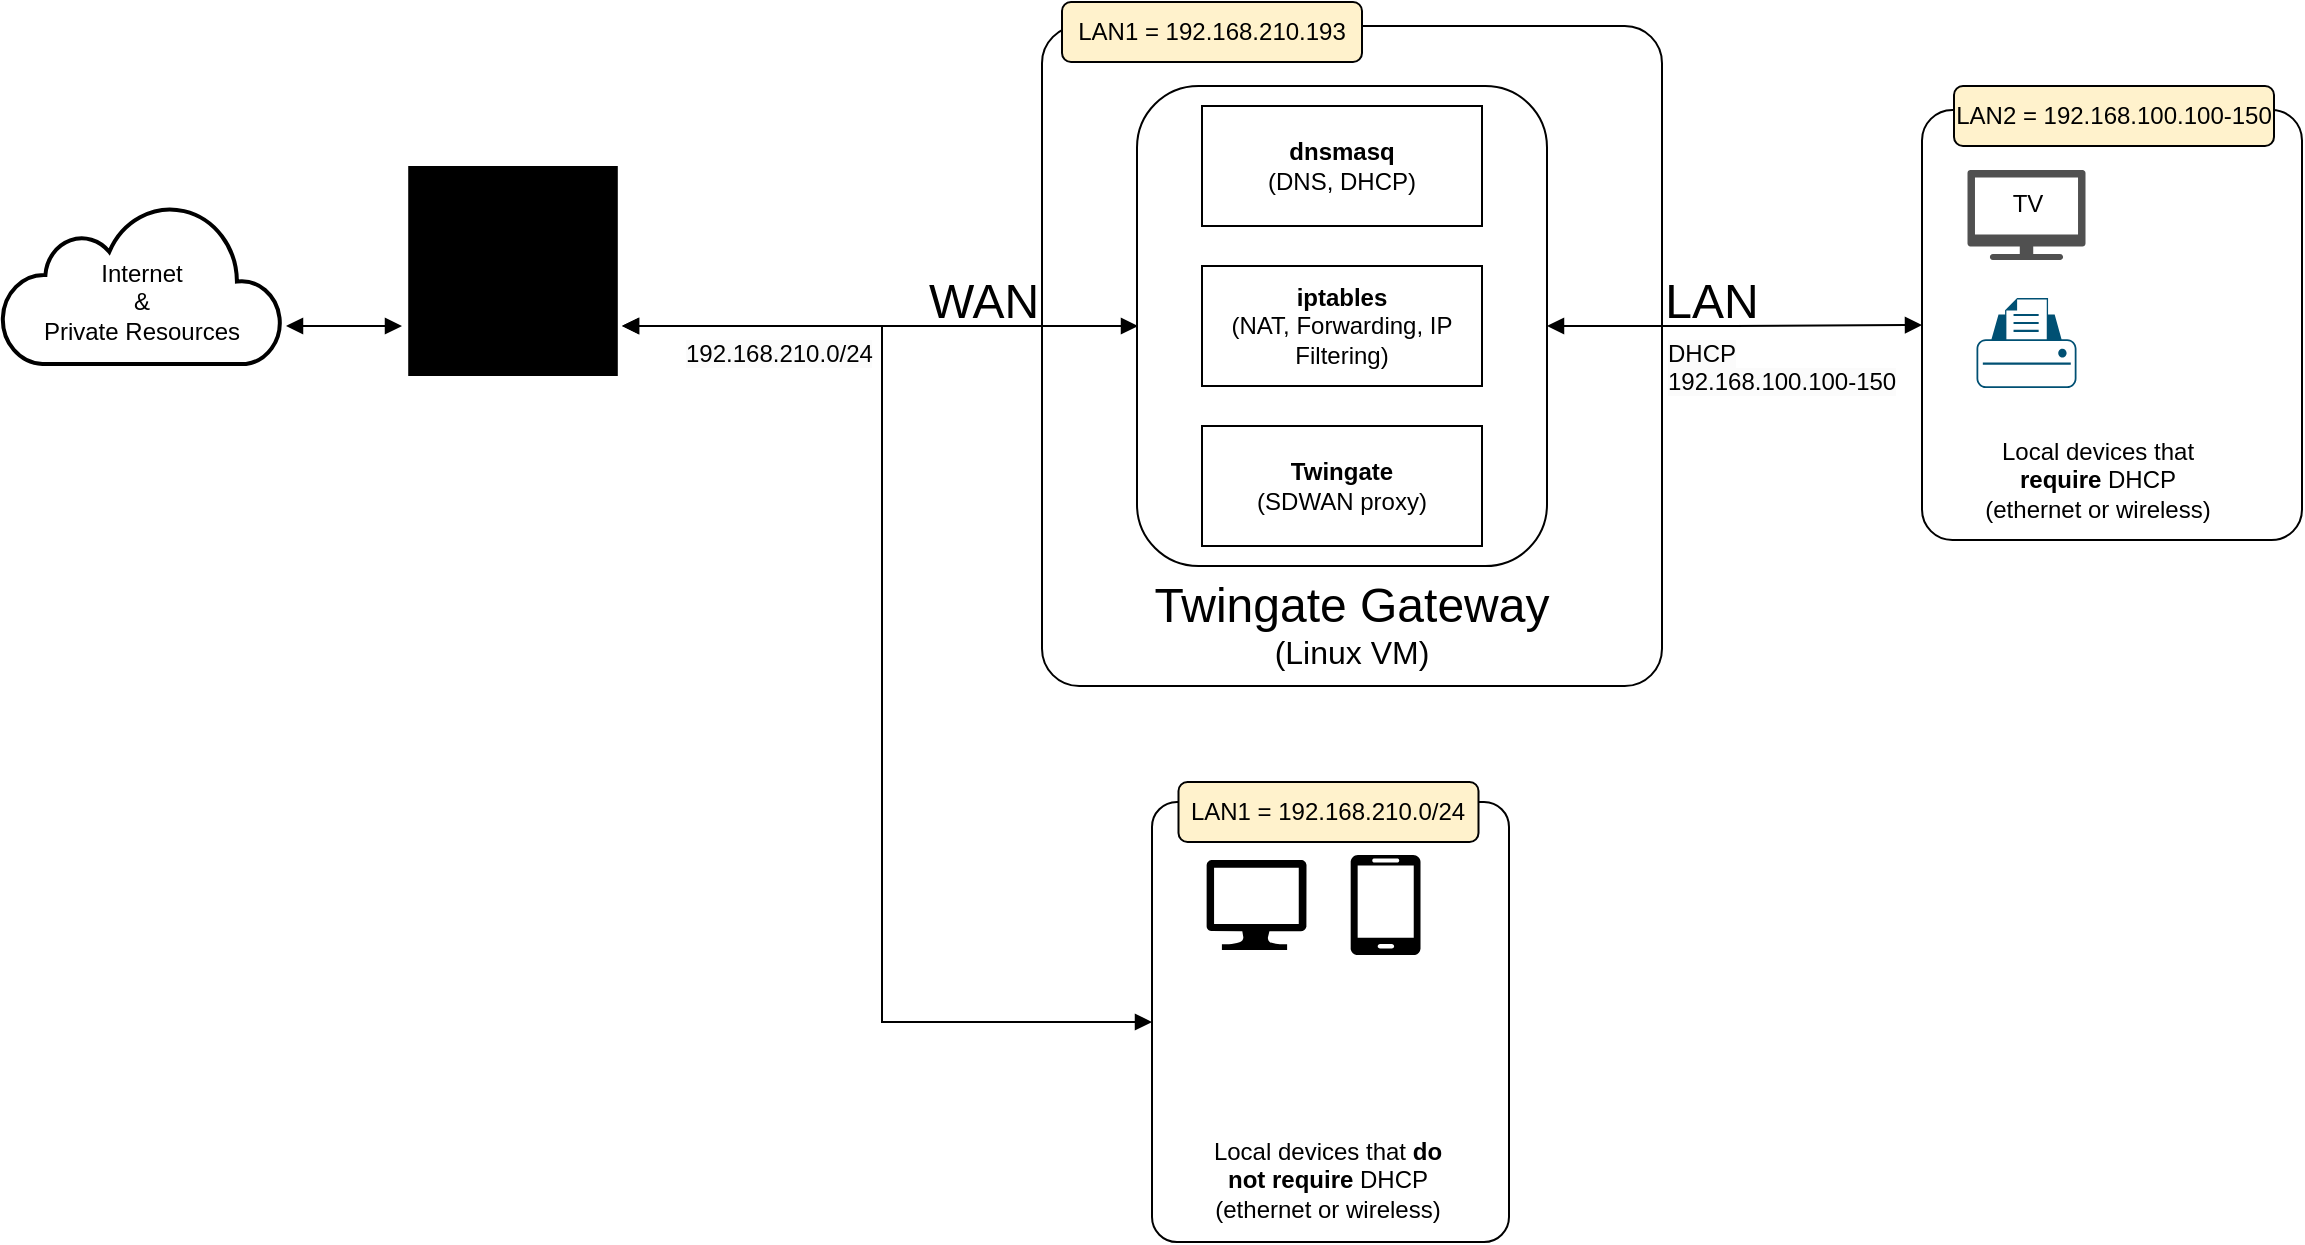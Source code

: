 <mxfile version="26.2.14">
  <diagram name="Page-1" id="nWlHqvV7eh-pWw9LbKS5">
    <mxGraphModel dx="1923" dy="486" grid="1" gridSize="10" guides="1" tooltips="1" connect="1" arrows="1" fold="1" page="1" pageScale="1" pageWidth="1100" pageHeight="850" math="0" shadow="0">
      <root>
        <mxCell id="0" />
        <mxCell id="1" parent="0" />
        <mxCell id="H5pKfm3FKRlipIxC1Xya-1" value="" style="rounded=1;whiteSpace=wrap;html=1;arcSize=8;" parent="1" vertex="1">
          <mxGeometry x="610" y="832" width="190" height="215" as="geometry" />
        </mxCell>
        <mxCell id="H5pKfm3FKRlipIxC1Xya-2" value="" style="rounded=1;whiteSpace=wrap;html=1;arcSize=6;" parent="1" vertex="1">
          <mxGeometry x="170" y="790" width="310" height="330" as="geometry" />
        </mxCell>
        <mxCell id="H5pKfm3FKRlipIxC1Xya-3" style="edgeStyle=orthogonalEdgeStyle;rounded=0;orthogonalLoop=1;jettySize=auto;html=1;startArrow=block;startFill=1;endArrow=block;endFill=1;" parent="1" edge="1">
          <mxGeometry relative="1" as="geometry">
            <mxPoint x="218" y="940" as="sourcePoint" />
            <mxPoint x="-40" y="940" as="targetPoint" />
          </mxGeometry>
        </mxCell>
        <mxCell id="H5pKfm3FKRlipIxC1Xya-4" style="edgeStyle=orthogonalEdgeStyle;rounded=0;orthogonalLoop=1;jettySize=auto;html=1;exitX=1;exitY=0.5;exitDx=0;exitDy=0;entryX=0;entryY=0.5;entryDx=0;entryDy=0;startArrow=block;startFill=1;endArrow=block;endFill=1;" parent="1" source="H5pKfm3FKRlipIxC1Xya-5" target="H5pKfm3FKRlipIxC1Xya-1" edge="1">
          <mxGeometry relative="1" as="geometry">
            <mxPoint x="570" y="940" as="targetPoint" />
          </mxGeometry>
        </mxCell>
        <mxCell id="H5pKfm3FKRlipIxC1Xya-5" value="" style="rounded=1;whiteSpace=wrap;html=1;" parent="1" vertex="1">
          <mxGeometry x="217.5" y="820" width="205" height="240" as="geometry" />
        </mxCell>
        <mxCell id="H5pKfm3FKRlipIxC1Xya-6" value="&lt;b&gt;dnsmasq&lt;/b&gt;&lt;div&gt;(DNS, DHCP)&lt;/div&gt;" style="shape=rectangle;whiteSpace=wrap;html=1;" parent="1" vertex="1">
          <mxGeometry x="250" y="830" width="140" height="60" as="geometry" />
        </mxCell>
        <mxCell id="H5pKfm3FKRlipIxC1Xya-7" value="&lt;b&gt;iptables&lt;/b&gt;&lt;div&gt;(NAT, Forwarding, IP Filtering)&lt;/div&gt;" style="shape=rectangle;whiteSpace=wrap;html=1;" parent="1" vertex="1">
          <mxGeometry x="250" y="910" width="140" height="60" as="geometry" />
        </mxCell>
        <mxCell id="H5pKfm3FKRlipIxC1Xya-8" value="&lt;b&gt;Twingate&lt;/b&gt;&lt;div&gt;(SDWAN proxy)&lt;/div&gt;" style="shape=rectangle;whiteSpace=wrap;html=1;" parent="1" vertex="1">
          <mxGeometry x="250" y="990" width="140" height="60" as="geometry" />
        </mxCell>
        <mxCell id="H5pKfm3FKRlipIxC1Xya-9" value="&lt;span style=&quot;background-color: initial;&quot;&gt;LAN1 = 192.168.210.193&lt;/span&gt;" style="rounded=1;whiteSpace=wrap;html=1;fillColor=#FFF2CC;" parent="1" vertex="1">
          <mxGeometry x="180" y="778" width="150" height="30" as="geometry" />
        </mxCell>
        <mxCell id="H5pKfm3FKRlipIxC1Xya-10" value="&lt;font style=&quot;font-size: 24px;&quot;&gt;Twingate Gateway&lt;/font&gt;&lt;div&gt;&lt;font style=&quot;font-size: 16px;&quot;&gt;(Linux VM)&lt;/font&gt;&lt;/div&gt;" style="text;html=1;align=center;verticalAlign=middle;whiteSpace=wrap;rounded=0;" parent="1" vertex="1">
          <mxGeometry x="225" y="1054" width="200" height="70" as="geometry" />
        </mxCell>
        <mxCell id="H5pKfm3FKRlipIxC1Xya-11" value="&lt;font style=&quot;font-size: 24px;&quot;&gt;WAN&lt;/font&gt;" style="text;html=1;align=center;verticalAlign=middle;whiteSpace=wrap;rounded=0;" parent="1" vertex="1">
          <mxGeometry x="101" y="908" width="80" height="40" as="geometry" />
        </mxCell>
        <mxCell id="H5pKfm3FKRlipIxC1Xya-12" value="&lt;font style=&quot;font-size: 24px;&quot;&gt;LAN&lt;/font&gt;" style="text;html=1;align=center;verticalAlign=middle;whiteSpace=wrap;rounded=0;" parent="1" vertex="1">
          <mxGeometry x="465" y="908" width="80" height="40" as="geometry" />
        </mxCell>
        <mxCell id="H5pKfm3FKRlipIxC1Xya-13" value="" style="group" parent="1" vertex="1" connectable="0">
          <mxGeometry x="-350" y="879" width="140" height="80" as="geometry" />
        </mxCell>
        <mxCell id="H5pKfm3FKRlipIxC1Xya-14" value="" style="html=1;verticalLabelPosition=bottom;align=center;labelBackgroundColor=#ffffff;verticalAlign=top;strokeWidth=2;strokeColor=#000000;shadow=0;dashed=0;shape=mxgraph.ios7.icons.cloud;" parent="H5pKfm3FKRlipIxC1Xya-13" vertex="1">
          <mxGeometry width="140" height="80" as="geometry" />
        </mxCell>
        <mxCell id="H5pKfm3FKRlipIxC1Xya-15" value="Internet&lt;div&gt;&amp;amp;&lt;br&gt;&lt;div&gt;Private Resources&lt;/div&gt;&lt;/div&gt;" style="text;html=1;align=center;verticalAlign=middle;whiteSpace=wrap;rounded=0;" parent="H5pKfm3FKRlipIxC1Xya-13" vertex="1">
          <mxGeometry x="15" y="34" width="110" height="30" as="geometry" />
        </mxCell>
        <mxCell id="H5pKfm3FKRlipIxC1Xya-16" value="" style="points=[[0.22,0.185,0],[0.5,0,0],[0.78,0.185,0],[0.975,0.49,0],[1,0.73,0],[0.975,0.97,0],[0.5,1,0],[0.025,0.97,0],[0,0.73,0],[0.025,0.49,0]];verticalLabelPosition=bottom;sketch=0;html=1;verticalAlign=top;aspect=fixed;align=center;pointerEvents=1;shape=mxgraph.cisco19.printer;fillColor=#005073;strokeColor=none;" parent="1" vertex="1">
          <mxGeometry x="637.25" y="926" width="50" height="45" as="geometry" />
        </mxCell>
        <mxCell id="H5pKfm3FKRlipIxC1Xya-17" value="" style="sketch=0;pointerEvents=1;shadow=0;dashed=0;html=1;strokeColor=none;fillColor=#505050;labelPosition=center;verticalLabelPosition=bottom;verticalAlign=top;outlineConnect=0;align=center;shape=mxgraph.office.devices.tv;" parent="1" vertex="1">
          <mxGeometry x="632.75" y="862" width="59" height="45" as="geometry" />
        </mxCell>
        <mxCell id="H5pKfm3FKRlipIxC1Xya-18" value="" style="shape=image;html=1;verticalAlign=top;verticalLabelPosition=bottom;labelBackgroundColor=#ffffff;imageAspect=0;aspect=fixed;image=https://cdn1.iconfinder.com/data/icons/ionicons-fill-vol-2/512/logo-xbox-128.png" parent="1" vertex="1">
          <mxGeometry x="711.25" y="919.5" width="58" height="58" as="geometry" />
        </mxCell>
        <mxCell id="H5pKfm3FKRlipIxC1Xya-19" value="" style="shape=image;html=1;verticalAlign=top;verticalLabelPosition=bottom;labelBackgroundColor=#ffffff;imageAspect=0;aspect=fixed;image=https://cdn4.iconfinder.com/data/icons/miu-black-social-2/60/playstation-128.png" parent="1" vertex="1">
          <mxGeometry x="712.75" y="857" width="55" height="55" as="geometry" />
        </mxCell>
        <mxCell id="H5pKfm3FKRlipIxC1Xya-20" value="TV" style="text;html=1;align=center;verticalAlign=middle;whiteSpace=wrap;rounded=0;" parent="1" vertex="1">
          <mxGeometry x="632.75" y="864" width="60" height="30" as="geometry" />
        </mxCell>
        <mxCell id="H5pKfm3FKRlipIxC1Xya-21" value="Local devices that &lt;b&gt;require&lt;/b&gt; DHCP&lt;div&gt;(ethernet or wireless)&lt;/div&gt;" style="text;html=1;align=center;verticalAlign=middle;whiteSpace=wrap;rounded=0;" parent="1" vertex="1">
          <mxGeometry x="637.25" y="987" width="122" height="60" as="geometry" />
        </mxCell>
        <mxCell id="H5pKfm3FKRlipIxC1Xya-22" value="" style="rounded=1;whiteSpace=wrap;html=1;arcSize=7;" parent="1" vertex="1">
          <mxGeometry x="225" y="1178" width="178.5" height="220" as="geometry" />
        </mxCell>
        <mxCell id="H5pKfm3FKRlipIxC1Xya-23" value="Local devices that &lt;b&gt;do not&amp;nbsp;require&lt;/b&gt; DHCP&lt;div&gt;(ethernet or wireless)&lt;/div&gt;" style="text;html=1;align=center;verticalAlign=middle;whiteSpace=wrap;rounded=0;" parent="1" vertex="1">
          <mxGeometry x="252.25" y="1337" width="122" height="60" as="geometry" />
        </mxCell>
        <mxCell id="H5pKfm3FKRlipIxC1Xya-24" value="" style="verticalLabelPosition=bottom;html=1;verticalAlign=top;align=center;strokeColor=none;fillColor=#000000;shape=mxgraph.azure.computer;pointerEvents=1;" parent="1" vertex="1">
          <mxGeometry x="252.25" y="1207" width="50" height="45" as="geometry" />
        </mxCell>
        <mxCell id="H5pKfm3FKRlipIxC1Xya-25" value="" style="verticalLabelPosition=bottom;html=1;verticalAlign=top;align=center;strokeColor=none;fillColor=#000000;shape=mxgraph.azure.mobile;pointerEvents=1;" parent="1" vertex="1">
          <mxGeometry x="324.25" y="1204.5" width="35" height="50" as="geometry" />
        </mxCell>
        <mxCell id="H5pKfm3FKRlipIxC1Xya-26" value="" style="shape=image;html=1;verticalAlign=top;verticalLabelPosition=bottom;labelBackgroundColor=#ffffff;imageAspect=0;aspect=fixed;image=https://cdn1.iconfinder.com/data/icons/fruit-136/64/Fruit_iconfree_Filled_Outline_raspberry-healthy-organic-food-fruit_icon-128.png" parent="1" vertex="1">
          <mxGeometry x="248.25" y="1277" width="58" height="58" as="geometry" />
        </mxCell>
        <mxCell id="H5pKfm3FKRlipIxC1Xya-27" value="" style="endArrow=block;startArrow=block;html=1;rounded=0;exitX=0;exitY=0.5;exitDx=0;exitDy=0;startFill=1;endFill=1;" parent="1" source="H5pKfm3FKRlipIxC1Xya-22" edge="1">
          <mxGeometry width="50" height="50" relative="1" as="geometry">
            <mxPoint x="28" y="1010" as="sourcePoint" />
            <mxPoint x="-40" y="940" as="targetPoint" />
            <Array as="points">
              <mxPoint x="90" y="1288" />
              <mxPoint x="90" y="940" />
            </Array>
          </mxGeometry>
        </mxCell>
        <mxCell id="H5pKfm3FKRlipIxC1Xya-28" value="&lt;div&gt;&lt;span style=&quot;color: rgb(0, 0, 0); font-family: Helvetica; font-size: 12px; font-style: normal; font-variant-ligatures: normal; font-variant-caps: normal; font-weight: 400; letter-spacing: normal; orphans: 2; text-align: center; text-indent: 0px; text-transform: none; widows: 2; word-spacing: 0px; -webkit-text-stroke-width: 0px; white-space: normal; background-color: rgb(251, 251, 251); text-decoration-thickness: initial; text-decoration-style: initial; text-decoration-color: initial; display: inline !important; float: none;&quot;&gt;DHCP&lt;/span&gt;&lt;/div&gt;&lt;div&gt;&lt;span style=&quot;color: rgb(0, 0, 0); font-family: Helvetica; font-size: 12px; font-style: normal; font-variant-ligatures: normal; font-variant-caps: normal; font-weight: 400; letter-spacing: normal; orphans: 2; text-align: center; text-indent: 0px; text-transform: none; widows: 2; word-spacing: 0px; -webkit-text-stroke-width: 0px; white-space: normal; background-color: rgb(251, 251, 251); text-decoration-thickness: initial; text-decoration-style: initial; text-decoration-color: initial; display: inline !important; float: none;&quot;&gt;192.168.100.100-150&lt;/span&gt;&lt;/div&gt;" style="text;whiteSpace=wrap;html=1;" parent="1" vertex="1">
          <mxGeometry x="481.25" y="939.5" width="118.75" height="20.5" as="geometry" />
        </mxCell>
        <mxCell id="H5pKfm3FKRlipIxC1Xya-29" value="" style="endArrow=block;startArrow=block;html=1;rounded=0;startFill=1;endFill=1;" parent="1" edge="1">
          <mxGeometry width="50" height="50" relative="1" as="geometry">
            <mxPoint x="-208" y="940" as="sourcePoint" />
            <mxPoint x="-150" y="940" as="targetPoint" />
          </mxGeometry>
        </mxCell>
        <mxCell id="H5pKfm3FKRlipIxC1Xya-30" value="" style="sketch=0;verticalLabelPosition=bottom;sketch=0;aspect=fixed;html=1;verticalAlign=top;strokeColor=none;fillColor=#000000;align=center;outlineConnect=0;pointerEvents=1;shape=mxgraph.citrix2.wifi_router;" parent="1" vertex="1">
          <mxGeometry x="-146.89" y="860" width="104.79" height="105" as="geometry" />
        </mxCell>
        <mxCell id="H5pKfm3FKRlipIxC1Xya-31" value="&lt;span style=&quot;color: rgb(0, 0, 0); font-family: Helvetica; font-size: 12px; font-style: normal; font-variant-ligatures: normal; font-variant-caps: normal; font-weight: 400; letter-spacing: normal; orphans: 2; text-align: center; text-indent: 0px; text-transform: none; widows: 2; word-spacing: 0px; -webkit-text-stroke-width: 0px; white-space: normal; background-color: rgb(251, 251, 251); text-decoration-thickness: initial; text-decoration-style: initial; text-decoration-color: initial; display: inline !important; float: none;&quot;&gt;192.168.210.0/24&lt;/span&gt;" style="text;whiteSpace=wrap;html=1;" parent="1" vertex="1">
          <mxGeometry x="-10" y="939.5" width="100" height="30.5" as="geometry" />
        </mxCell>
        <mxCell id="H5pKfm3FKRlipIxC1Xya-32" value="&lt;span style=&quot;background-color: initial;&quot;&gt;LAN1 = 192.168.210.0/24&lt;/span&gt;" style="rounded=1;whiteSpace=wrap;html=1;fillColor=#FFF2CC;" parent="1" vertex="1">
          <mxGeometry x="238.25" y="1168" width="150" height="30" as="geometry" />
        </mxCell>
        <mxCell id="H5pKfm3FKRlipIxC1Xya-33" value="&lt;span style=&quot;background-color: initial;&quot;&gt;LAN2 = 192.168.100.100-150&lt;/span&gt;" style="rounded=1;whiteSpace=wrap;html=1;fillColor=#FFF2CC;" parent="1" vertex="1">
          <mxGeometry x="626" y="820" width="160" height="30" as="geometry" />
        </mxCell>
      </root>
    </mxGraphModel>
  </diagram>
</mxfile>
